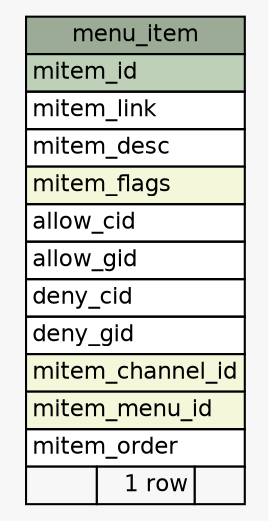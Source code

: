 // dot 2.26.3 on Linux 3.2.0-4-686-pae
// SchemaSpy rev 590
digraph "menu_item" {
  graph [
    rankdir="RL"
    bgcolor="#f7f7f7"
    nodesep="0.18"
    ranksep="0.46"
    fontname="Helvetica"
    fontsize="11"
  ];
  node [
    fontname="Helvetica"
    fontsize="11"
    shape="plaintext"
  ];
  edge [
    arrowsize="0.8"
  ];
  "menu_item" [
    label=<
    <TABLE BORDER="0" CELLBORDER="1" CELLSPACING="0" BGCOLOR="#ffffff">
      <TR><TD COLSPAN="3" BGCOLOR="#9bab96" ALIGN="CENTER">menu_item</TD></TR>
      <TR><TD PORT="mitem_id" COLSPAN="3" BGCOLOR="#bed1b8" ALIGN="LEFT">mitem_id</TD></TR>
      <TR><TD PORT="mitem_link" COLSPAN="3" ALIGN="LEFT">mitem_link</TD></TR>
      <TR><TD PORT="mitem_desc" COLSPAN="3" ALIGN="LEFT">mitem_desc</TD></TR>
      <TR><TD PORT="mitem_flags" COLSPAN="3" BGCOLOR="#f4f7da" ALIGN="LEFT">mitem_flags</TD></TR>
      <TR><TD PORT="allow_cid" COLSPAN="3" ALIGN="LEFT">allow_cid</TD></TR>
      <TR><TD PORT="allow_gid" COLSPAN="3" ALIGN="LEFT">allow_gid</TD></TR>
      <TR><TD PORT="deny_cid" COLSPAN="3" ALIGN="LEFT">deny_cid</TD></TR>
      <TR><TD PORT="deny_gid" COLSPAN="3" ALIGN="LEFT">deny_gid</TD></TR>
      <TR><TD PORT="mitem_channel_id" COLSPAN="3" BGCOLOR="#f4f7da" ALIGN="LEFT">mitem_channel_id</TD></TR>
      <TR><TD PORT="mitem_menu_id" COLSPAN="3" BGCOLOR="#f4f7da" ALIGN="LEFT">mitem_menu_id</TD></TR>
      <TR><TD PORT="mitem_order" COLSPAN="3" ALIGN="LEFT">mitem_order</TD></TR>
      <TR><TD ALIGN="LEFT" BGCOLOR="#f7f7f7">  </TD><TD ALIGN="RIGHT" BGCOLOR="#f7f7f7">1 row</TD><TD ALIGN="RIGHT" BGCOLOR="#f7f7f7">  </TD></TR>
    </TABLE>>
    URL="tables/menu_item.html"
    tooltip="menu_item"
  ];
}
